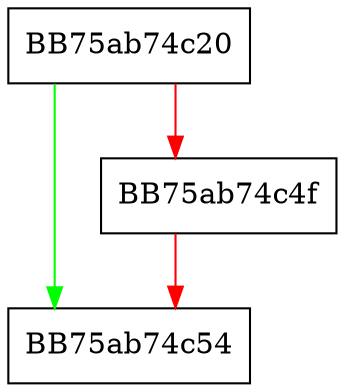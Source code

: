 digraph pfnFindFiles {
  node [shape="box"];
  graph [splines=ortho];
  BB75ab74c20 -> BB75ab74c54 [color="green"];
  BB75ab74c20 -> BB75ab74c4f [color="red"];
  BB75ab74c4f -> BB75ab74c54 [color="red"];
}